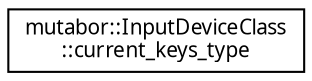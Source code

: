 digraph "Grafische Darstellung der Klassenhierarchie"
{
  edge [fontname="Sans",fontsize="10",labelfontname="Sans",labelfontsize="10"];
  node [fontname="Sans",fontsize="10",shape=record];
  rankdir="LR";
  Node0 [label="mutabor::InputDeviceClass\l::current_keys_type",height=0.2,width=0.4,color="black", fillcolor="white", style="filled",URL="$dc/d50/structmutabor_1_1InputDeviceClass_1_1current__keys__type.html"];
}

